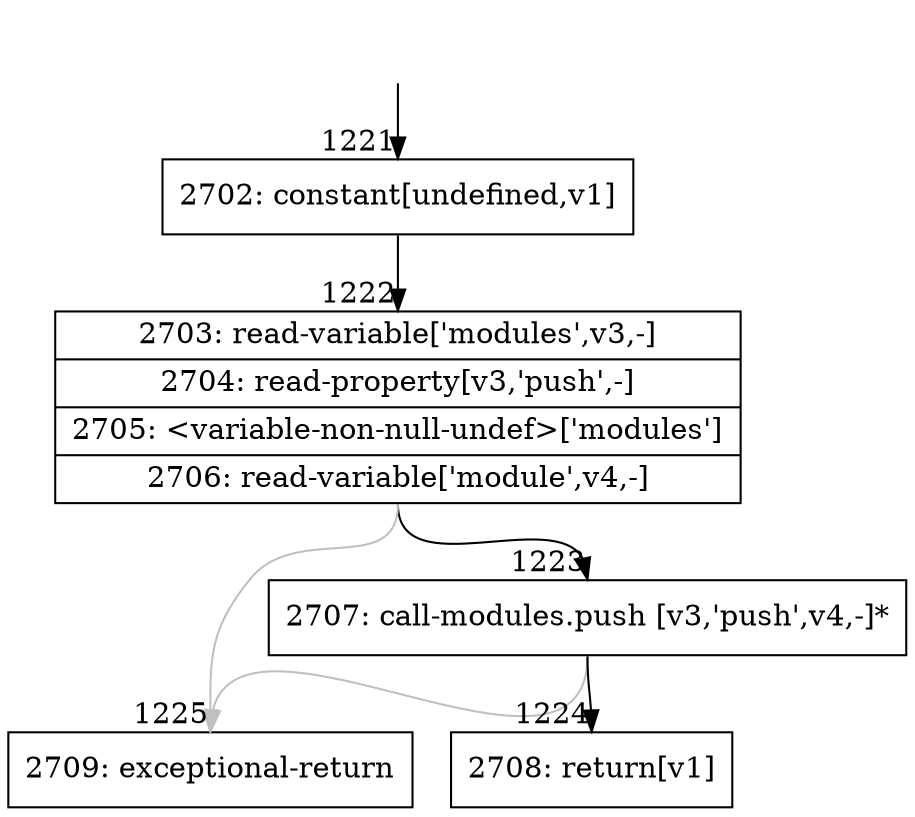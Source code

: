 digraph {
rankdir="TD"
BB_entry90[shape=none,label=""];
BB_entry90 -> BB1221 [tailport=s, headport=n, headlabel="    1221"]
BB1221 [shape=record label="{2702: constant[undefined,v1]}" ] 
BB1221 -> BB1222 [tailport=s, headport=n, headlabel="      1222"]
BB1222 [shape=record label="{2703: read-variable['modules',v3,-]|2704: read-property[v3,'push',-]|2705: \<variable-non-null-undef\>['modules']|2706: read-variable['module',v4,-]}" ] 
BB1222 -> BB1223 [tailport=s, headport=n, headlabel="      1223"]
BB1222 -> BB1225 [tailport=s, headport=n, color=gray, headlabel="      1225"]
BB1223 [shape=record label="{2707: call-modules.push [v3,'push',v4,-]*}" ] 
BB1223 -> BB1224 [tailport=s, headport=n, headlabel="      1224"]
BB1223 -> BB1225 [tailport=s, headport=n, color=gray]
BB1224 [shape=record label="{2708: return[v1]}" ] 
BB1225 [shape=record label="{2709: exceptional-return}" ] 
//#$~ 1657
}
